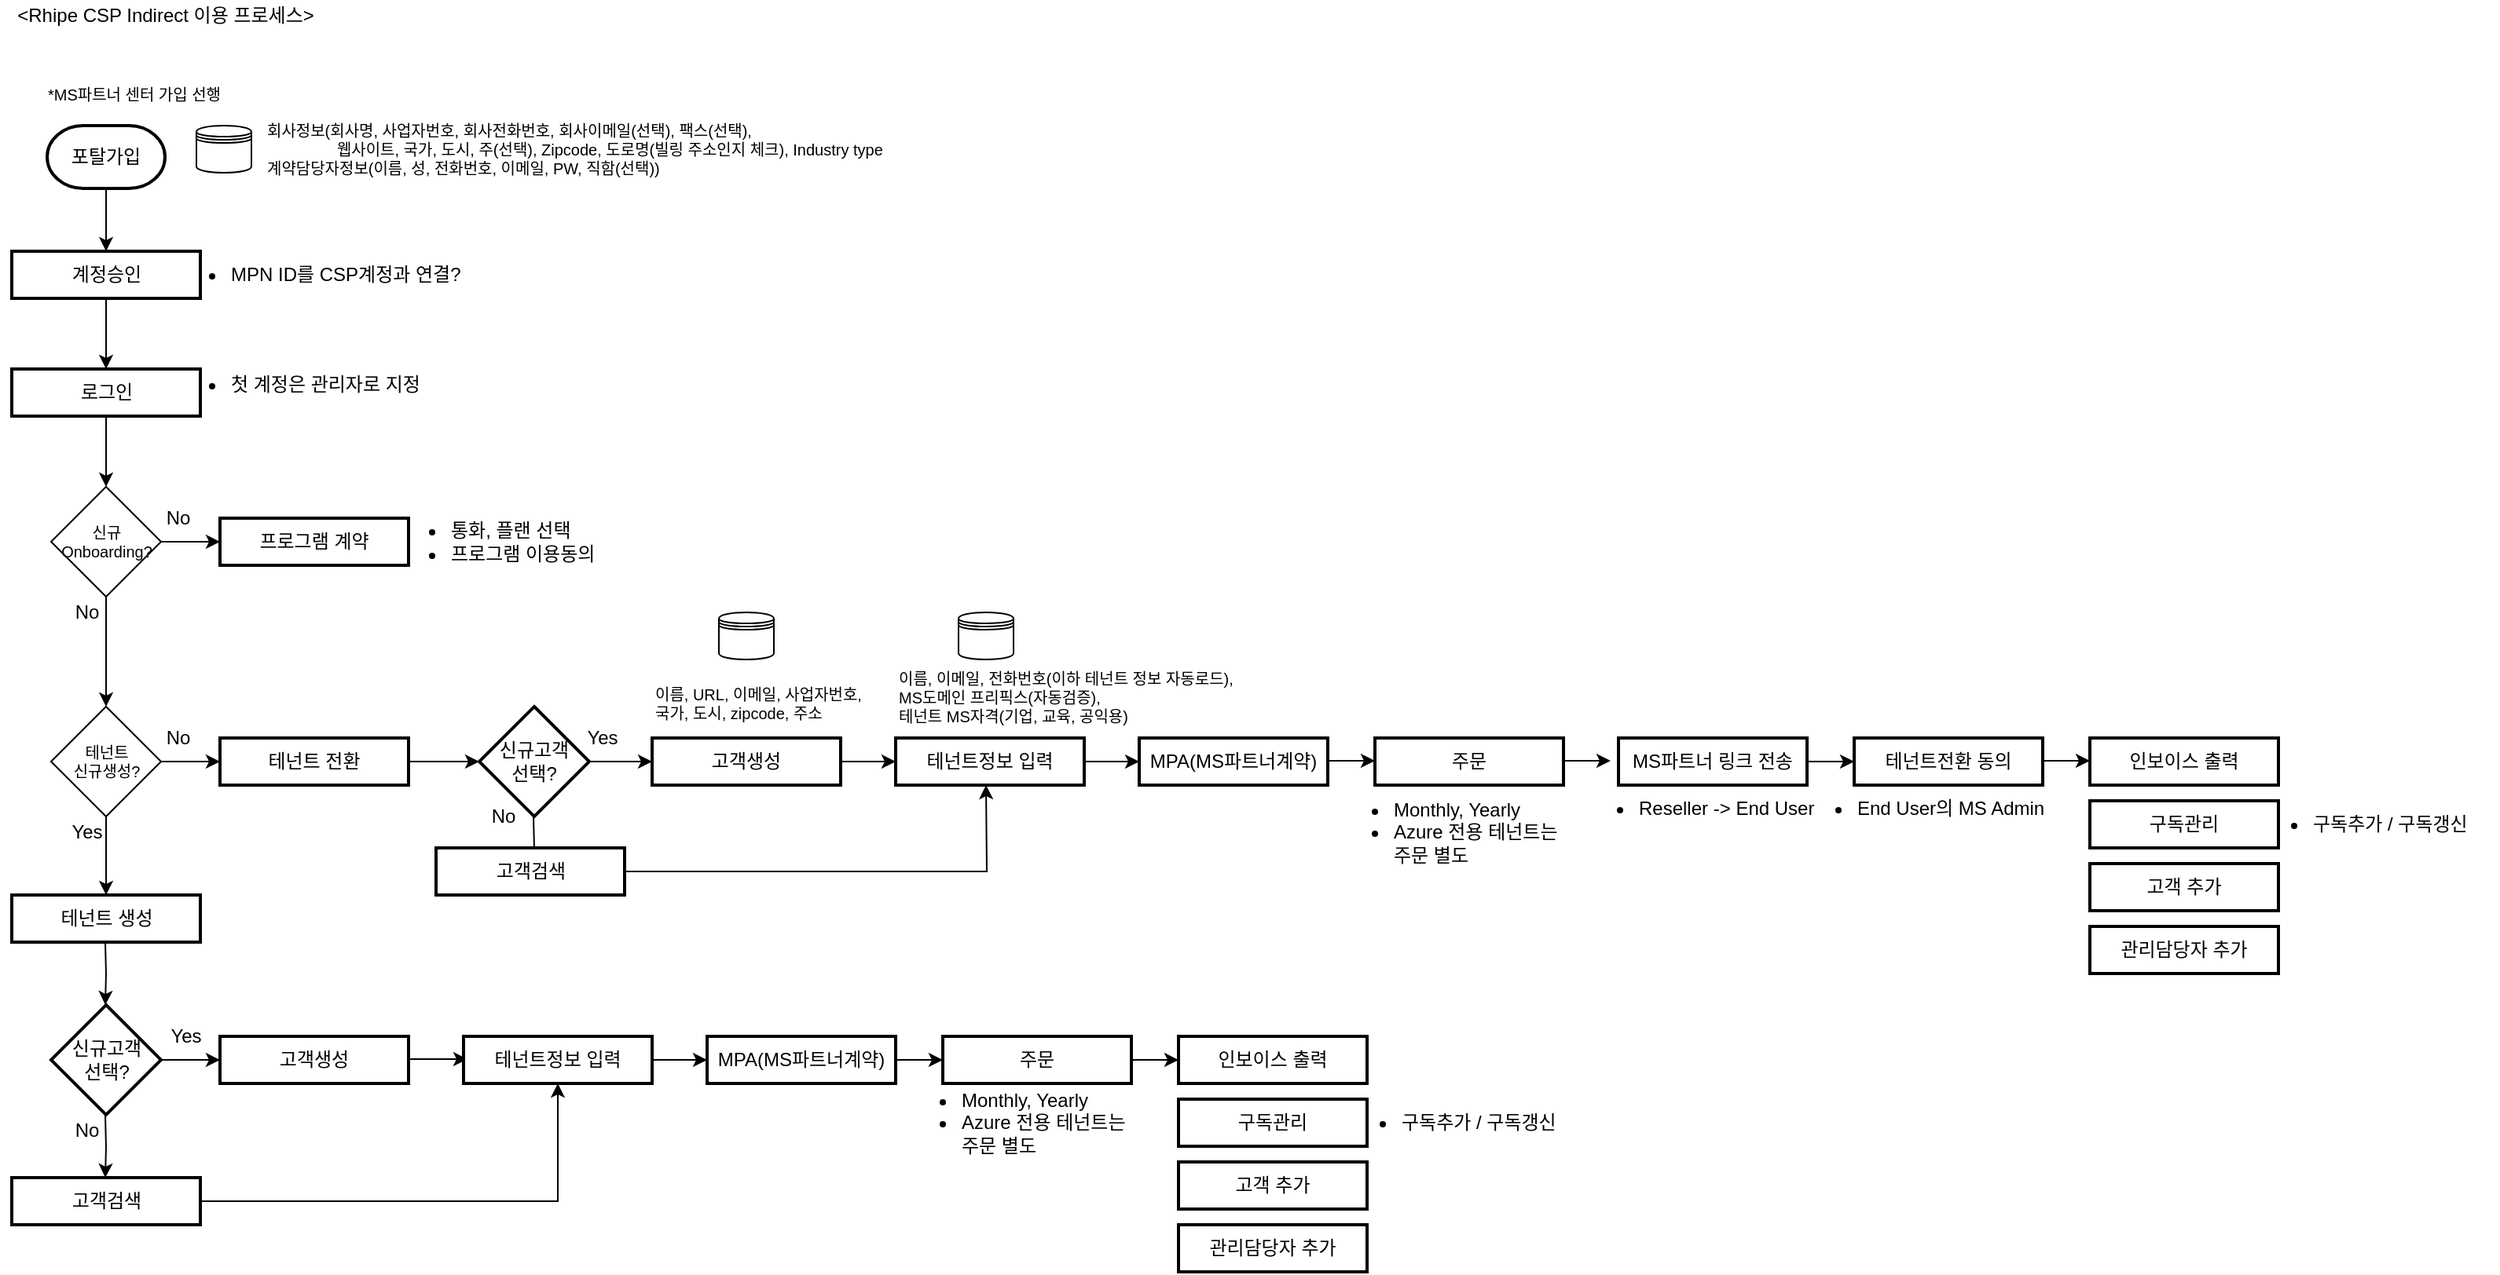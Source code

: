 <mxfile version="15.8.3" type="github">
  <diagram id="-kC8-EX9NPomtugNLF3H" name="Page-1">
    <mxGraphModel dx="1038" dy="579" grid="1" gridSize="10" guides="1" tooltips="1" connect="1" arrows="1" fold="1" page="1" pageScale="1" pageWidth="827" pageHeight="1169" math="0" shadow="0">
      <root>
        <mxCell id="0" />
        <mxCell id="1" parent="0" />
        <mxCell id="LLDy-vm4whv-XX8NyYhA-1" value="&amp;lt;Rhipe CSP Indirect 이용 프로세스&amp;gt;" style="text;html=1;resizable=0;autosize=1;align=center;verticalAlign=middle;points=[];fillColor=none;strokeColor=none;rounded=0;" parent="1" vertex="1">
          <mxGeometry x="10" y="10" width="210" height="20" as="geometry" />
        </mxCell>
        <mxCell id="LLDy-vm4whv-XX8NyYhA-7" value="" style="edgeStyle=orthogonalEdgeStyle;rounded=0;orthogonalLoop=1;jettySize=auto;html=1;" parent="1" source="LLDy-vm4whv-XX8NyYhA-4" target="LLDy-vm4whv-XX8NyYhA-6" edge="1">
          <mxGeometry relative="1" as="geometry" />
        </mxCell>
        <mxCell id="LLDy-vm4whv-XX8NyYhA-4" value="포탈가입" style="strokeWidth=2;html=1;shape=mxgraph.flowchart.terminator;whiteSpace=wrap;" parent="1" vertex="1">
          <mxGeometry x="40" y="90" width="75" height="40" as="geometry" />
        </mxCell>
        <mxCell id="LLDy-vm4whv-XX8NyYhA-5" value="회사정보(회사명, 사업자번호, 회사전화번호, 회사이메일(선택), 팩스(선택),&lt;br style=&quot;font-size: 10px&quot;&gt;&amp;nbsp; &amp;nbsp; &amp;nbsp; &amp;nbsp; &amp;nbsp; &amp;nbsp; &amp;nbsp; &amp;nbsp; 웹사이트, 국가, 도시, 주(선택), Zipcode, 도로명(빌링 주소인지 체크), Industry type&lt;br style=&quot;font-size: 10px&quot;&gt;&lt;div style=&quot;font-size: 10px&quot;&gt;&lt;span style=&quot;font-size: 10px&quot;&gt;계약담당자정보(이름, 성, 전화번호, 이메일, PW, 직함(선택))&lt;/span&gt;&lt;/div&gt;" style="text;html=1;resizable=0;autosize=1;align=left;verticalAlign=middle;points=[];fillColor=none;strokeColor=none;rounded=0;fontSize=10;" parent="1" vertex="1">
          <mxGeometry x="177.5" y="85" width="430" height="40" as="geometry" />
        </mxCell>
        <mxCell id="LLDy-vm4whv-XX8NyYhA-12" value="" style="edgeStyle=orthogonalEdgeStyle;rounded=0;orthogonalLoop=1;jettySize=auto;html=1;" parent="1" source="LLDy-vm4whv-XX8NyYhA-6" target="LLDy-vm4whv-XX8NyYhA-10" edge="1">
          <mxGeometry relative="1" as="geometry" />
        </mxCell>
        <mxCell id="LLDy-vm4whv-XX8NyYhA-6" value="계정승인" style="whiteSpace=wrap;html=1;strokeWidth=2;" parent="1" vertex="1">
          <mxGeometry x="17.5" y="170" width="120" height="30" as="geometry" />
        </mxCell>
        <mxCell id="vkQwAch70h2A3rZclxdM-7" value="" style="edgeStyle=orthogonalEdgeStyle;rounded=0;orthogonalLoop=1;jettySize=auto;html=1;" edge="1" parent="1" source="LLDy-vm4whv-XX8NyYhA-10" target="vkQwAch70h2A3rZclxdM-6">
          <mxGeometry relative="1" as="geometry" />
        </mxCell>
        <mxCell id="LLDy-vm4whv-XX8NyYhA-10" value="로그인" style="whiteSpace=wrap;html=1;strokeWidth=2;" parent="1" vertex="1">
          <mxGeometry x="17.5" y="245" width="120" height="30" as="geometry" />
        </mxCell>
        <mxCell id="LLDy-vm4whv-XX8NyYhA-17" value="&lt;ul&gt;&lt;li&gt;MPN ID를 CSP계정과 연결?&lt;/li&gt;&lt;/ul&gt;" style="text;html=1;resizable=0;autosize=1;align=left;verticalAlign=middle;points=[];fillColor=none;strokeColor=none;rounded=0;" parent="1" vertex="1">
          <mxGeometry x="115" y="165" width="210" height="40" as="geometry" />
        </mxCell>
        <mxCell id="LLDy-vm4whv-XX8NyYhA-18" value="&lt;ul&gt;&lt;li&gt;첫 계정은 관리자로 지정&lt;/li&gt;&lt;/ul&gt;" style="text;html=1;resizable=0;autosize=1;align=left;verticalAlign=middle;points=[];fillColor=none;strokeColor=none;rounded=0;" parent="1" vertex="1">
          <mxGeometry x="115" y="235" width="190" height="40" as="geometry" />
        </mxCell>
        <mxCell id="LLDy-vm4whv-XX8NyYhA-19" value="테넌트 생성" style="whiteSpace=wrap;html=1;strokeWidth=2;" parent="1" vertex="1">
          <mxGeometry x="17.5" y="580" width="120" height="30" as="geometry" />
        </mxCell>
        <mxCell id="LLDy-vm4whv-XX8NyYhA-21" value="인보이스 출력" style="whiteSpace=wrap;html=1;strokeWidth=2;" parent="1" vertex="1">
          <mxGeometry x="760" y="670" width="120" height="30" as="geometry" />
        </mxCell>
        <mxCell id="LLDy-vm4whv-XX8NyYhA-26" value="고객 추가" style="whiteSpace=wrap;html=1;strokeWidth=2;" parent="1" vertex="1">
          <mxGeometry x="760" y="750" width="120" height="30" as="geometry" />
        </mxCell>
        <mxCell id="LLDy-vm4whv-XX8NyYhA-28" value="" style="edgeStyle=orthogonalEdgeStyle;rounded=0;orthogonalLoop=1;jettySize=auto;html=1;" parent="1" edge="1">
          <mxGeometry relative="1" as="geometry">
            <mxPoint x="77" y="610" as="sourcePoint" />
            <mxPoint x="77" y="650" as="targetPoint" />
          </mxGeometry>
        </mxCell>
        <mxCell id="LLDy-vm4whv-XX8NyYhA-33" value="" style="edgeStyle=orthogonalEdgeStyle;rounded=0;orthogonalLoop=1;jettySize=auto;html=1;" parent="1" source="LLDy-vm4whv-XX8NyYhA-29" target="LLDy-vm4whv-XX8NyYhA-32" edge="1">
          <mxGeometry relative="1" as="geometry" />
        </mxCell>
        <mxCell id="LLDy-vm4whv-XX8NyYhA-29" value="신규고객&lt;br&gt;선택?" style="strokeWidth=2;html=1;shape=mxgraph.flowchart.decision;whiteSpace=wrap;align=center;" parent="1" vertex="1">
          <mxGeometry x="42.5" y="650" width="70" height="70" as="geometry" />
        </mxCell>
        <mxCell id="LLDy-vm4whv-XX8NyYhA-32" value="고객생성" style="whiteSpace=wrap;html=1;strokeWidth=2;" parent="1" vertex="1">
          <mxGeometry x="150" y="670" width="120" height="30" as="geometry" />
        </mxCell>
        <mxCell id="LLDy-vm4whv-XX8NyYhA-51" value="" style="edgeStyle=orthogonalEdgeStyle;rounded=0;orthogonalLoop=1;jettySize=auto;html=1;" parent="1" source="LLDy-vm4whv-XX8NyYhA-34" target="LLDy-vm4whv-XX8NyYhA-50" edge="1">
          <mxGeometry relative="1" as="geometry" />
        </mxCell>
        <mxCell id="LLDy-vm4whv-XX8NyYhA-34" value="MPA(MS파트너계약)" style="whiteSpace=wrap;html=1;strokeWidth=2;" parent="1" vertex="1">
          <mxGeometry x="460" y="670" width="120" height="30" as="geometry" />
        </mxCell>
        <mxCell id="LLDy-vm4whv-XX8NyYhA-35" value="이름, URL, 이메일, 사업자번호, &lt;br style=&quot;font-size: 10px;&quot;&gt;국가, 도시, zipcode, 주소" style="text;whiteSpace=wrap;html=1;fontSize=10;" parent="1" vertex="1">
          <mxGeometry x="425" y="440" width="410" height="30" as="geometry" />
        </mxCell>
        <mxCell id="LLDy-vm4whv-XX8NyYhA-38" value="Yes" style="text;html=1;resizable=0;autosize=1;align=center;verticalAlign=middle;points=[];fillColor=none;strokeColor=none;rounded=0;" parent="1" vertex="1">
          <mxGeometry x="112.5" y="660" width="30" height="20" as="geometry" />
        </mxCell>
        <mxCell id="LLDy-vm4whv-XX8NyYhA-39" value="No" style="text;html=1;resizable=0;autosize=1;align=center;verticalAlign=middle;points=[];fillColor=none;strokeColor=none;rounded=0;" parent="1" vertex="1">
          <mxGeometry x="50" y="720" width="30" height="20" as="geometry" />
        </mxCell>
        <mxCell id="LLDy-vm4whv-XX8NyYhA-40" value="" style="edgeStyle=orthogonalEdgeStyle;rounded=0;orthogonalLoop=1;jettySize=auto;html=1;" parent="1" edge="1">
          <mxGeometry relative="1" as="geometry">
            <mxPoint x="77" y="720" as="sourcePoint" />
            <mxPoint x="77" y="760" as="targetPoint" />
          </mxGeometry>
        </mxCell>
        <mxCell id="LLDy-vm4whv-XX8NyYhA-49" style="edgeStyle=orthogonalEdgeStyle;rounded=0;orthogonalLoop=1;jettySize=auto;html=1;" parent="1" source="LLDy-vm4whv-XX8NyYhA-41" target="LLDy-vm4whv-XX8NyYhA-44" edge="1">
          <mxGeometry relative="1" as="geometry" />
        </mxCell>
        <mxCell id="LLDy-vm4whv-XX8NyYhA-41" value="고객검색" style="whiteSpace=wrap;html=1;strokeWidth=2;" parent="1" vertex="1">
          <mxGeometry x="17.5" y="760" width="120" height="30" as="geometry" />
        </mxCell>
        <mxCell id="LLDy-vm4whv-XX8NyYhA-43" value="" style="edgeStyle=orthogonalEdgeStyle;rounded=0;orthogonalLoop=1;jettySize=auto;html=1;" parent="1" edge="1">
          <mxGeometry relative="1" as="geometry">
            <mxPoint x="270" y="684.5" as="sourcePoint" />
            <mxPoint x="307.5" y="684.5" as="targetPoint" />
          </mxGeometry>
        </mxCell>
        <mxCell id="LLDy-vm4whv-XX8NyYhA-47" value="" style="edgeStyle=orthogonalEdgeStyle;rounded=0;orthogonalLoop=1;jettySize=auto;html=1;" parent="1" source="LLDy-vm4whv-XX8NyYhA-44" target="LLDy-vm4whv-XX8NyYhA-34" edge="1">
          <mxGeometry relative="1" as="geometry" />
        </mxCell>
        <mxCell id="LLDy-vm4whv-XX8NyYhA-44" value="테넌트정보 입력" style="whiteSpace=wrap;html=1;strokeWidth=2;" parent="1" vertex="1">
          <mxGeometry x="305" y="670" width="120" height="30" as="geometry" />
        </mxCell>
        <mxCell id="LLDy-vm4whv-XX8NyYhA-45" value="" style="shape=datastore;whiteSpace=wrap;html=1;" parent="1" vertex="1">
          <mxGeometry x="620" y="400" width="35" height="30" as="geometry" />
        </mxCell>
        <mxCell id="LLDy-vm4whv-XX8NyYhA-46" value="이름, 이메일, 전화번호(이하 테넌트 정보 자동로드), &lt;br style=&quot;font-size: 10px;&quot;&gt;MS도메인 프리픽스(자동검증), &lt;br style=&quot;font-size: 10px;&quot;&gt;테넌트 MS자격(기업, 교육, 공익용)" style="text;whiteSpace=wrap;html=1;fontSize=10;" parent="1" vertex="1">
          <mxGeometry x="580" y="430" width="410" height="30" as="geometry" />
        </mxCell>
        <mxCell id="LLDy-vm4whv-XX8NyYhA-53" value="" style="edgeStyle=orthogonalEdgeStyle;rounded=0;orthogonalLoop=1;jettySize=auto;html=1;" parent="1" source="LLDy-vm4whv-XX8NyYhA-50" target="LLDy-vm4whv-XX8NyYhA-21" edge="1">
          <mxGeometry relative="1" as="geometry" />
        </mxCell>
        <mxCell id="LLDy-vm4whv-XX8NyYhA-50" value="주문" style="whiteSpace=wrap;html=1;strokeWidth=2;" parent="1" vertex="1">
          <mxGeometry x="610" y="670" width="120" height="30" as="geometry" />
        </mxCell>
        <mxCell id="LLDy-vm4whv-XX8NyYhA-52" value="&lt;ul&gt;&lt;li&gt;Monthly, Yearly&lt;/li&gt;&lt;li&gt;Azure 전용 테넌트는 &lt;br&gt;주문 별도&lt;/li&gt;&lt;/ul&gt;" style="text;html=1;resizable=0;autosize=1;align=left;verticalAlign=middle;points=[];fillColor=none;strokeColor=none;rounded=0;" parent="1" vertex="1">
          <mxGeometry x="580" y="690" width="170" height="70" as="geometry" />
        </mxCell>
        <mxCell id="x1_s0fbQaFr76W7rGfXg-1" value="*MS파트너 센터 가입 선행" style="text;html=1;resizable=0;autosize=1;align=center;verticalAlign=middle;points=[];fillColor=none;strokeColor=none;rounded=0;fontSize=10;" parent="1" vertex="1">
          <mxGeometry x="30" y="60" width="130" height="20" as="geometry" />
        </mxCell>
        <mxCell id="x1_s0fbQaFr76W7rGfXg-16" value="" style="edgeStyle=orthogonalEdgeStyle;rounded=0;orthogonalLoop=1;jettySize=auto;html=1;fontSize=10;" parent="1" source="x1_s0fbQaFr76W7rGfXg-7" target="x1_s0fbQaFr76W7rGfXg-15" edge="1">
          <mxGeometry relative="1" as="geometry" />
        </mxCell>
        <mxCell id="x1_s0fbQaFr76W7rGfXg-7" value="테넌트 전환" style="whiteSpace=wrap;html=1;strokeWidth=2;" parent="1" vertex="1">
          <mxGeometry x="150" y="480" width="120" height="30" as="geometry" />
        </mxCell>
        <mxCell id="x1_s0fbQaFr76W7rGfXg-11" value="" style="edgeStyle=orthogonalEdgeStyle;rounded=0;orthogonalLoop=1;jettySize=auto;html=1;fontSize=10;" parent="1" source="x1_s0fbQaFr76W7rGfXg-10" target="LLDy-vm4whv-XX8NyYhA-19" edge="1">
          <mxGeometry relative="1" as="geometry" />
        </mxCell>
        <mxCell id="x1_s0fbQaFr76W7rGfXg-12" value="" style="edgeStyle=orthogonalEdgeStyle;rounded=0;orthogonalLoop=1;jettySize=auto;html=1;fontSize=10;" parent="1" source="x1_s0fbQaFr76W7rGfXg-10" target="x1_s0fbQaFr76W7rGfXg-7" edge="1">
          <mxGeometry relative="1" as="geometry" />
        </mxCell>
        <mxCell id="x1_s0fbQaFr76W7rGfXg-10" value="테넌트&lt;br&gt;신규생성?" style="rhombus;whiteSpace=wrap;html=1;fontSize=10;align=center;" parent="1" vertex="1">
          <mxGeometry x="42.5" y="460" width="70" height="70" as="geometry" />
        </mxCell>
        <mxCell id="x1_s0fbQaFr76W7rGfXg-13" value="No" style="text;html=1;resizable=0;autosize=1;align=center;verticalAlign=middle;points=[];fillColor=none;strokeColor=none;rounded=0;" parent="1" vertex="1">
          <mxGeometry x="107.5" y="470" width="30" height="20" as="geometry" />
        </mxCell>
        <mxCell id="x1_s0fbQaFr76W7rGfXg-14" value="Yes" style="text;html=1;resizable=0;autosize=1;align=center;verticalAlign=middle;points=[];fillColor=none;strokeColor=none;rounded=0;" parent="1" vertex="1">
          <mxGeometry x="50" y="530" width="30" height="20" as="geometry" />
        </mxCell>
        <mxCell id="x1_s0fbQaFr76W7rGfXg-34" value="" style="edgeStyle=orthogonalEdgeStyle;rounded=0;orthogonalLoop=1;jettySize=auto;html=1;fontSize=10;" parent="1" source="x1_s0fbQaFr76W7rGfXg-15" target="x1_s0fbQaFr76W7rGfXg-17" edge="1">
          <mxGeometry relative="1" as="geometry" />
        </mxCell>
        <mxCell id="x1_s0fbQaFr76W7rGfXg-15" value="신규고객&lt;br&gt;선택?" style="strokeWidth=2;html=1;shape=mxgraph.flowchart.decision;whiteSpace=wrap;align=center;" parent="1" vertex="1">
          <mxGeometry x="315" y="460" width="70" height="70" as="geometry" />
        </mxCell>
        <mxCell id="x1_s0fbQaFr76W7rGfXg-35" value="" style="edgeStyle=orthogonalEdgeStyle;rounded=0;orthogonalLoop=1;jettySize=auto;html=1;fontSize=10;" parent="1" source="x1_s0fbQaFr76W7rGfXg-17" target="x1_s0fbQaFr76W7rGfXg-19" edge="1">
          <mxGeometry relative="1" as="geometry" />
        </mxCell>
        <mxCell id="x1_s0fbQaFr76W7rGfXg-17" value="고객생성" style="whiteSpace=wrap;html=1;strokeWidth=2;" parent="1" vertex="1">
          <mxGeometry x="425" y="480" width="120" height="30" as="geometry" />
        </mxCell>
        <mxCell id="x1_s0fbQaFr76W7rGfXg-18" value="MPA(MS파트너계약)" style="whiteSpace=wrap;html=1;strokeWidth=2;" parent="1" vertex="1">
          <mxGeometry x="735" y="480" width="120" height="30" as="geometry" />
        </mxCell>
        <mxCell id="x1_s0fbQaFr76W7rGfXg-36" value="" style="edgeStyle=orthogonalEdgeStyle;rounded=0;orthogonalLoop=1;jettySize=auto;html=1;fontSize=10;" parent="1" source="x1_s0fbQaFr76W7rGfXg-19" target="x1_s0fbQaFr76W7rGfXg-18" edge="1">
          <mxGeometry relative="1" as="geometry" />
        </mxCell>
        <mxCell id="x1_s0fbQaFr76W7rGfXg-19" value="테넌트정보 입력" style="whiteSpace=wrap;html=1;strokeWidth=2;" parent="1" vertex="1">
          <mxGeometry x="580" y="480" width="120" height="30" as="geometry" />
        </mxCell>
        <mxCell id="x1_s0fbQaFr76W7rGfXg-20" value="주문" style="whiteSpace=wrap;html=1;strokeWidth=2;" parent="1" vertex="1">
          <mxGeometry x="885" y="480" width="120" height="30" as="geometry" />
        </mxCell>
        <mxCell id="x1_s0fbQaFr76W7rGfXg-21" value="&lt;ul&gt;&lt;li&gt;Monthly, Yearly&lt;/li&gt;&lt;li&gt;Azure 전용 테넌트는 &lt;br&gt;주문 별도&lt;/li&gt;&lt;/ul&gt;" style="text;html=1;resizable=0;autosize=1;align=left;verticalAlign=middle;points=[];fillColor=none;strokeColor=none;rounded=0;" parent="1" vertex="1">
          <mxGeometry x="855" y="505" width="170" height="70" as="geometry" />
        </mxCell>
        <mxCell id="x1_s0fbQaFr76W7rGfXg-26" value="No" style="text;html=1;resizable=0;autosize=1;align=center;verticalAlign=middle;points=[];fillColor=none;strokeColor=none;rounded=0;" parent="1" vertex="1">
          <mxGeometry x="315" y="520" width="30" height="20" as="geometry" />
        </mxCell>
        <mxCell id="x1_s0fbQaFr76W7rGfXg-27" value="" style="edgeStyle=orthogonalEdgeStyle;rounded=0;orthogonalLoop=1;jettySize=auto;html=1;" parent="1" edge="1">
          <mxGeometry relative="1" as="geometry">
            <mxPoint x="349.5" y="530" as="sourcePoint" />
            <mxPoint x="349.5" y="570" as="targetPoint" />
          </mxGeometry>
        </mxCell>
        <mxCell id="x1_s0fbQaFr76W7rGfXg-28" style="edgeStyle=orthogonalEdgeStyle;rounded=0;orthogonalLoop=1;jettySize=auto;html=1;" parent="1" source="x1_s0fbQaFr76W7rGfXg-29" edge="1">
          <mxGeometry relative="1" as="geometry">
            <mxPoint x="637.5" y="510" as="targetPoint" />
          </mxGeometry>
        </mxCell>
        <mxCell id="x1_s0fbQaFr76W7rGfXg-29" value="고객검색" style="whiteSpace=wrap;html=1;strokeWidth=2;" parent="1" vertex="1">
          <mxGeometry x="287.5" y="550" width="120" height="30" as="geometry" />
        </mxCell>
        <mxCell id="x1_s0fbQaFr76W7rGfXg-31" value="" style="shape=datastore;whiteSpace=wrap;html=1;" parent="1" vertex="1">
          <mxGeometry x="467.5" y="400" width="35" height="30" as="geometry" />
        </mxCell>
        <mxCell id="x1_s0fbQaFr76W7rGfXg-32" value="" style="shape=datastore;whiteSpace=wrap;html=1;" parent="1" vertex="1">
          <mxGeometry x="135" y="90" width="35" height="30" as="geometry" />
        </mxCell>
        <mxCell id="x1_s0fbQaFr76W7rGfXg-39" value="" style="edgeStyle=orthogonalEdgeStyle;rounded=0;orthogonalLoop=1;jettySize=auto;html=1;" parent="1" edge="1">
          <mxGeometry relative="1" as="geometry">
            <mxPoint x="855" y="494.5" as="sourcePoint" />
            <mxPoint x="885" y="494.5" as="targetPoint" />
          </mxGeometry>
        </mxCell>
        <mxCell id="x1_s0fbQaFr76W7rGfXg-40" value="Yes" style="text;html=1;resizable=0;autosize=1;align=center;verticalAlign=middle;points=[];fillColor=none;strokeColor=none;rounded=0;" parent="1" vertex="1">
          <mxGeometry x="377.5" y="470" width="30" height="20" as="geometry" />
        </mxCell>
        <mxCell id="x1_s0fbQaFr76W7rGfXg-41" value="테넌트전환 동의" style="whiteSpace=wrap;html=1;strokeWidth=2;" parent="1" vertex="1">
          <mxGeometry x="1190" y="480" width="120" height="30" as="geometry" />
        </mxCell>
        <mxCell id="x1_s0fbQaFr76W7rGfXg-42" value="&lt;ul&gt;&lt;li&gt;End User의 MS Admin&lt;/li&gt;&lt;/ul&gt;" style="text;html=1;resizable=0;autosize=1;align=left;verticalAlign=middle;points=[];fillColor=none;strokeColor=none;rounded=0;" parent="1" vertex="1">
          <mxGeometry x="1150" y="505" width="180" height="40" as="geometry" />
        </mxCell>
        <mxCell id="x1_s0fbQaFr76W7rGfXg-44" value="" style="edgeStyle=orthogonalEdgeStyle;rounded=0;orthogonalLoop=1;jettySize=auto;html=1;" parent="1" edge="1">
          <mxGeometry relative="1" as="geometry">
            <mxPoint x="1005" y="494.5" as="sourcePoint" />
            <mxPoint x="1035" y="494.5" as="targetPoint" />
          </mxGeometry>
        </mxCell>
        <mxCell id="x1_s0fbQaFr76W7rGfXg-46" value="" style="edgeStyle=orthogonalEdgeStyle;rounded=0;orthogonalLoop=1;jettySize=auto;html=1;fontSize=10;" parent="1" source="x1_s0fbQaFr76W7rGfXg-45" target="x1_s0fbQaFr76W7rGfXg-41" edge="1">
          <mxGeometry relative="1" as="geometry" />
        </mxCell>
        <mxCell id="x1_s0fbQaFr76W7rGfXg-45" value="MS파트너 링크 전송" style="whiteSpace=wrap;html=1;strokeWidth=2;" parent="1" vertex="1">
          <mxGeometry x="1040" y="480" width="120" height="30" as="geometry" />
        </mxCell>
        <mxCell id="x1_s0fbQaFr76W7rGfXg-47" value="&lt;ul&gt;&lt;li&gt;Reseller -&amp;gt; End User&lt;/li&gt;&lt;/ul&gt;" style="text;html=1;resizable=0;autosize=1;align=left;verticalAlign=middle;points=[];fillColor=none;strokeColor=none;rounded=0;" parent="1" vertex="1">
          <mxGeometry x="1011" y="505" width="170" height="40" as="geometry" />
        </mxCell>
        <mxCell id="x1_s0fbQaFr76W7rGfXg-48" value="관리담당자 추가" style="whiteSpace=wrap;html=1;strokeWidth=2;" parent="1" vertex="1">
          <mxGeometry x="760" y="790" width="120" height="30" as="geometry" />
        </mxCell>
        <mxCell id="x1_s0fbQaFr76W7rGfXg-49" value="구독관리" style="whiteSpace=wrap;html=1;strokeWidth=2;" parent="1" vertex="1">
          <mxGeometry x="760" y="710" width="120" height="30" as="geometry" />
        </mxCell>
        <mxCell id="Jh1CxPEHTyQ2Su4Y3jyr-1" value="" style="edgeStyle=orthogonalEdgeStyle;rounded=0;orthogonalLoop=1;jettySize=auto;html=1;fontSize=10;" parent="1" edge="1">
          <mxGeometry relative="1" as="geometry">
            <mxPoint x="1310" y="494.5" as="sourcePoint" />
            <mxPoint x="1340" y="494.5" as="targetPoint" />
          </mxGeometry>
        </mxCell>
        <mxCell id="sWF5zsyBriAMHVySnrM8-1" value="인보이스 출력" style="whiteSpace=wrap;html=1;strokeWidth=2;" parent="1" vertex="1">
          <mxGeometry x="1340" y="480" width="120" height="30" as="geometry" />
        </mxCell>
        <mxCell id="sWF5zsyBriAMHVySnrM8-2" value="고객 추가" style="whiteSpace=wrap;html=1;strokeWidth=2;" parent="1" vertex="1">
          <mxGeometry x="1340" y="560" width="120" height="30" as="geometry" />
        </mxCell>
        <mxCell id="sWF5zsyBriAMHVySnrM8-3" value="관리담당자 추가" style="whiteSpace=wrap;html=1;strokeWidth=2;" parent="1" vertex="1">
          <mxGeometry x="1340" y="600" width="120" height="30" as="geometry" />
        </mxCell>
        <mxCell id="sWF5zsyBriAMHVySnrM8-4" value="구독관리" style="whiteSpace=wrap;html=1;strokeWidth=2;" parent="1" vertex="1">
          <mxGeometry x="1340" y="520" width="120" height="30" as="geometry" />
        </mxCell>
        <mxCell id="vkQwAch70h2A3rZclxdM-3" value="&lt;ul&gt;&lt;li&gt;구독추가 / 구독갱신&lt;/li&gt;&lt;/ul&gt;" style="text;html=1;resizable=0;autosize=1;align=left;verticalAlign=middle;points=[];fillColor=none;strokeColor=none;rounded=0;" vertex="1" parent="1">
          <mxGeometry x="860" y="705" width="160" height="40" as="geometry" />
        </mxCell>
        <mxCell id="vkQwAch70h2A3rZclxdM-4" value="&lt;ul&gt;&lt;li&gt;구독추가 / 구독갱신&lt;/li&gt;&lt;/ul&gt;" style="text;html=1;resizable=0;autosize=1;align=left;verticalAlign=middle;points=[];fillColor=none;strokeColor=none;rounded=0;" vertex="1" parent="1">
          <mxGeometry x="1440" y="515" width="160" height="40" as="geometry" />
        </mxCell>
        <mxCell id="vkQwAch70h2A3rZclxdM-9" style="edgeStyle=orthogonalEdgeStyle;rounded=0;orthogonalLoop=1;jettySize=auto;html=1;entryX=0.5;entryY=0;entryDx=0;entryDy=0;" edge="1" parent="1" source="vkQwAch70h2A3rZclxdM-6" target="x1_s0fbQaFr76W7rGfXg-10">
          <mxGeometry relative="1" as="geometry" />
        </mxCell>
        <mxCell id="vkQwAch70h2A3rZclxdM-15" value="" style="edgeStyle=orthogonalEdgeStyle;rounded=0;orthogonalLoop=1;jettySize=auto;html=1;" edge="1" parent="1" source="vkQwAch70h2A3rZclxdM-6" target="vkQwAch70h2A3rZclxdM-12">
          <mxGeometry relative="1" as="geometry" />
        </mxCell>
        <mxCell id="vkQwAch70h2A3rZclxdM-6" value="신규 Onboarding?" style="rhombus;whiteSpace=wrap;html=1;fontSize=10;align=center;" vertex="1" parent="1">
          <mxGeometry x="42.5" y="320" width="70" height="70" as="geometry" />
        </mxCell>
        <mxCell id="vkQwAch70h2A3rZclxdM-12" value="프로그램 계약" style="whiteSpace=wrap;html=1;strokeWidth=2;" vertex="1" parent="1">
          <mxGeometry x="150" y="340" width="120" height="30" as="geometry" />
        </mxCell>
        <mxCell id="vkQwAch70h2A3rZclxdM-13" value="No" style="text;html=1;resizable=0;autosize=1;align=center;verticalAlign=middle;points=[];fillColor=none;strokeColor=none;rounded=0;" vertex="1" parent="1">
          <mxGeometry x="50" y="390" width="30" height="20" as="geometry" />
        </mxCell>
        <mxCell id="vkQwAch70h2A3rZclxdM-14" value="No" style="text;html=1;resizable=0;autosize=1;align=center;verticalAlign=middle;points=[];fillColor=none;strokeColor=none;rounded=0;" vertex="1" parent="1">
          <mxGeometry x="107.5" y="330" width="30" height="20" as="geometry" />
        </mxCell>
        <mxCell id="vkQwAch70h2A3rZclxdM-16" value="&lt;ul&gt;&lt;li&gt;통화, 플랜 선택&lt;/li&gt;&lt;li&gt;프로그램 이용동의&lt;/li&gt;&lt;/ul&gt;" style="text;html=1;resizable=0;autosize=1;align=left;verticalAlign=middle;points=[];fillColor=none;strokeColor=none;rounded=0;" vertex="1" parent="1">
          <mxGeometry x="255" y="325" width="150" height="60" as="geometry" />
        </mxCell>
      </root>
    </mxGraphModel>
  </diagram>
</mxfile>

